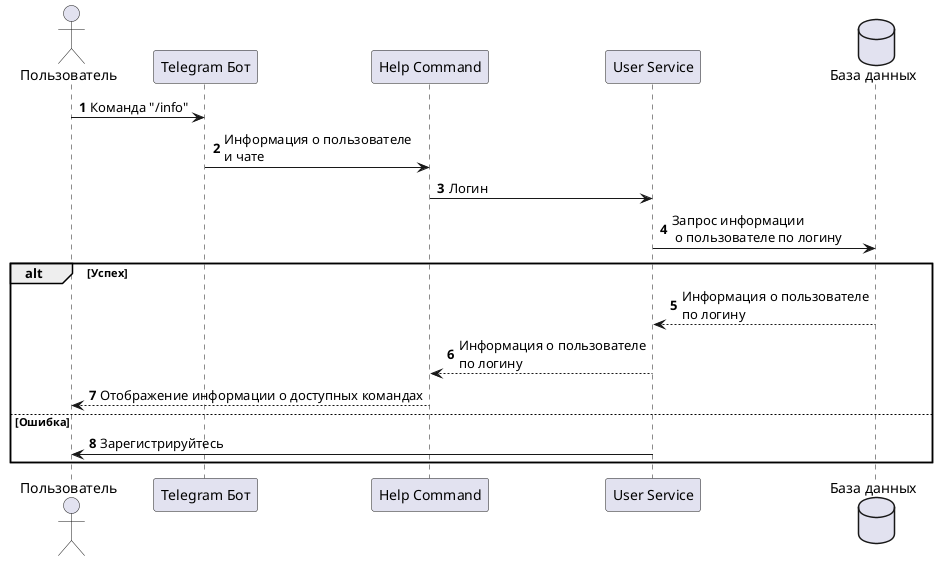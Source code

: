 @startuml
'https://plantuml.com/sequence-diagram

autonumber

actor Пользователь as usr
participant "Telegram Бот" as bot
participant "Help Command" as hlp
participant "User Service" as us
database "База данных" as db

usr -> bot: Команда "/info"
bot -> hlp: Информация о пользователе\nи чате
hlp -> us: Логин
us -> db: Запрос информации\n о пользователе по логину

alt Успех
    db --> us: Информация о пользователе\nпо логину
    us --> hlp: Информация о пользователе\nпо логину
    hlp --> usr: Отображение информации о доступных командах
else Ошибка
    us -> usr: Зарегистрируйтесь
end

@enduml